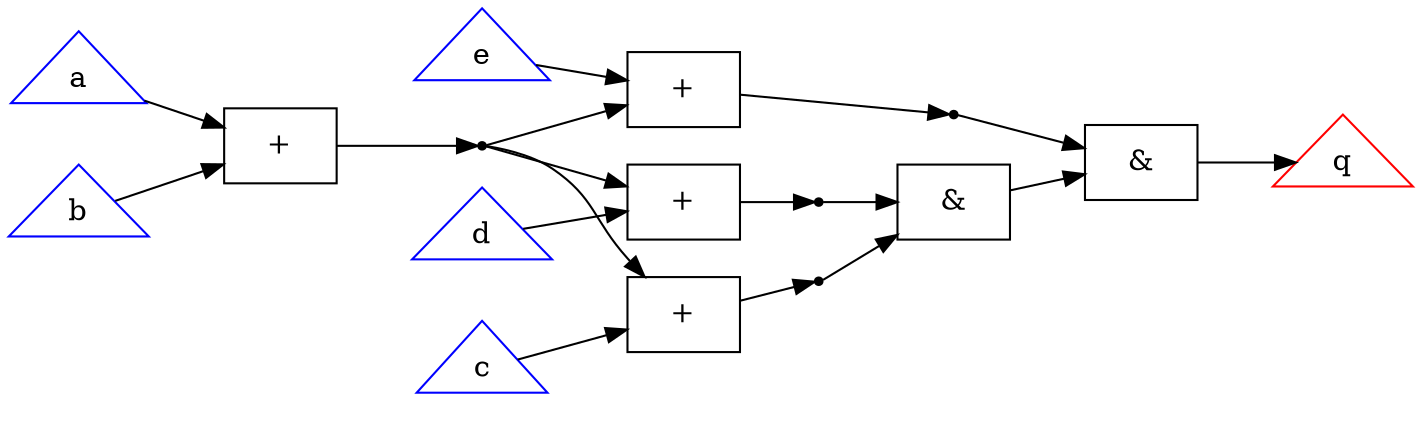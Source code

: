 digraph shared_exp {
	graph [rankdir=LR]
	a [label=a color=blue shape=triangle]
	b [label=b color=blue shape=triangle]
	c [label=c color=blue shape=triangle]
	d [label=d color=blue shape=triangle]
	e [label=e color=blue shape=triangle]
	q [label=q color=red shape=triangle]
	common_sum [label=common_sum shape=point]
	sum1 [label=sum1 shape=point]
	sum2 [label=sum2 shape=point]
	sum3 [label=sum3 shape=point]
	"+_0" [label="+" shape=box]
	a -> "+_0"
	b -> "+_0"
	"+_0" -> common_sum
	"+_1" [label="+" shape=box]
	common_sum -> "+_1"
	c -> "+_1"
	"+_1" -> sum1
	"+_2" [label="+" shape=box]
	common_sum -> "+_2"
	d -> "+_2"
	"+_2" -> sum2
	"+_3" [label="+" shape=box]
	common_sum -> "+_3"
	e -> "+_3"
	"+_3" -> sum3
	"&_4" [label="&" shape=box]
	"&_5" [label="&" shape=box]
	sum1 -> "&_5"
	sum2 -> "&_5"
	"&_5" -> "&_4"
	sum3 -> "&_4"
	"&_4" -> q
}
